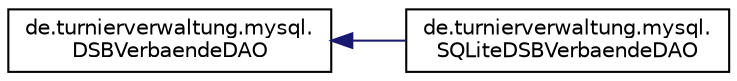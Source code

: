 digraph "Grafische Darstellung der Klassenhierarchie"
{
  edge [fontname="Helvetica",fontsize="10",labelfontname="Helvetica",labelfontsize="10"];
  node [fontname="Helvetica",fontsize="10",shape=record];
  rankdir="LR";
  Node1 [label="de.turnierverwaltung.mysql.\lDSBVerbaendeDAO",height=0.2,width=0.4,color="black", fillcolor="white", style="filled",URL="$interfacede_1_1turnierverwaltung_1_1mysql_1_1_d_s_b_verbaende_d_a_o.html"];
  Node1 -> Node2 [dir="back",color="midnightblue",fontsize="10",style="solid",fontname="Helvetica"];
  Node2 [label="de.turnierverwaltung.mysql.\lSQLiteDSBVerbaendeDAO",height=0.2,width=0.4,color="black", fillcolor="white", style="filled",URL="$classde_1_1turnierverwaltung_1_1mysql_1_1_s_q_lite_d_s_b_verbaende_d_a_o.html"];
}
